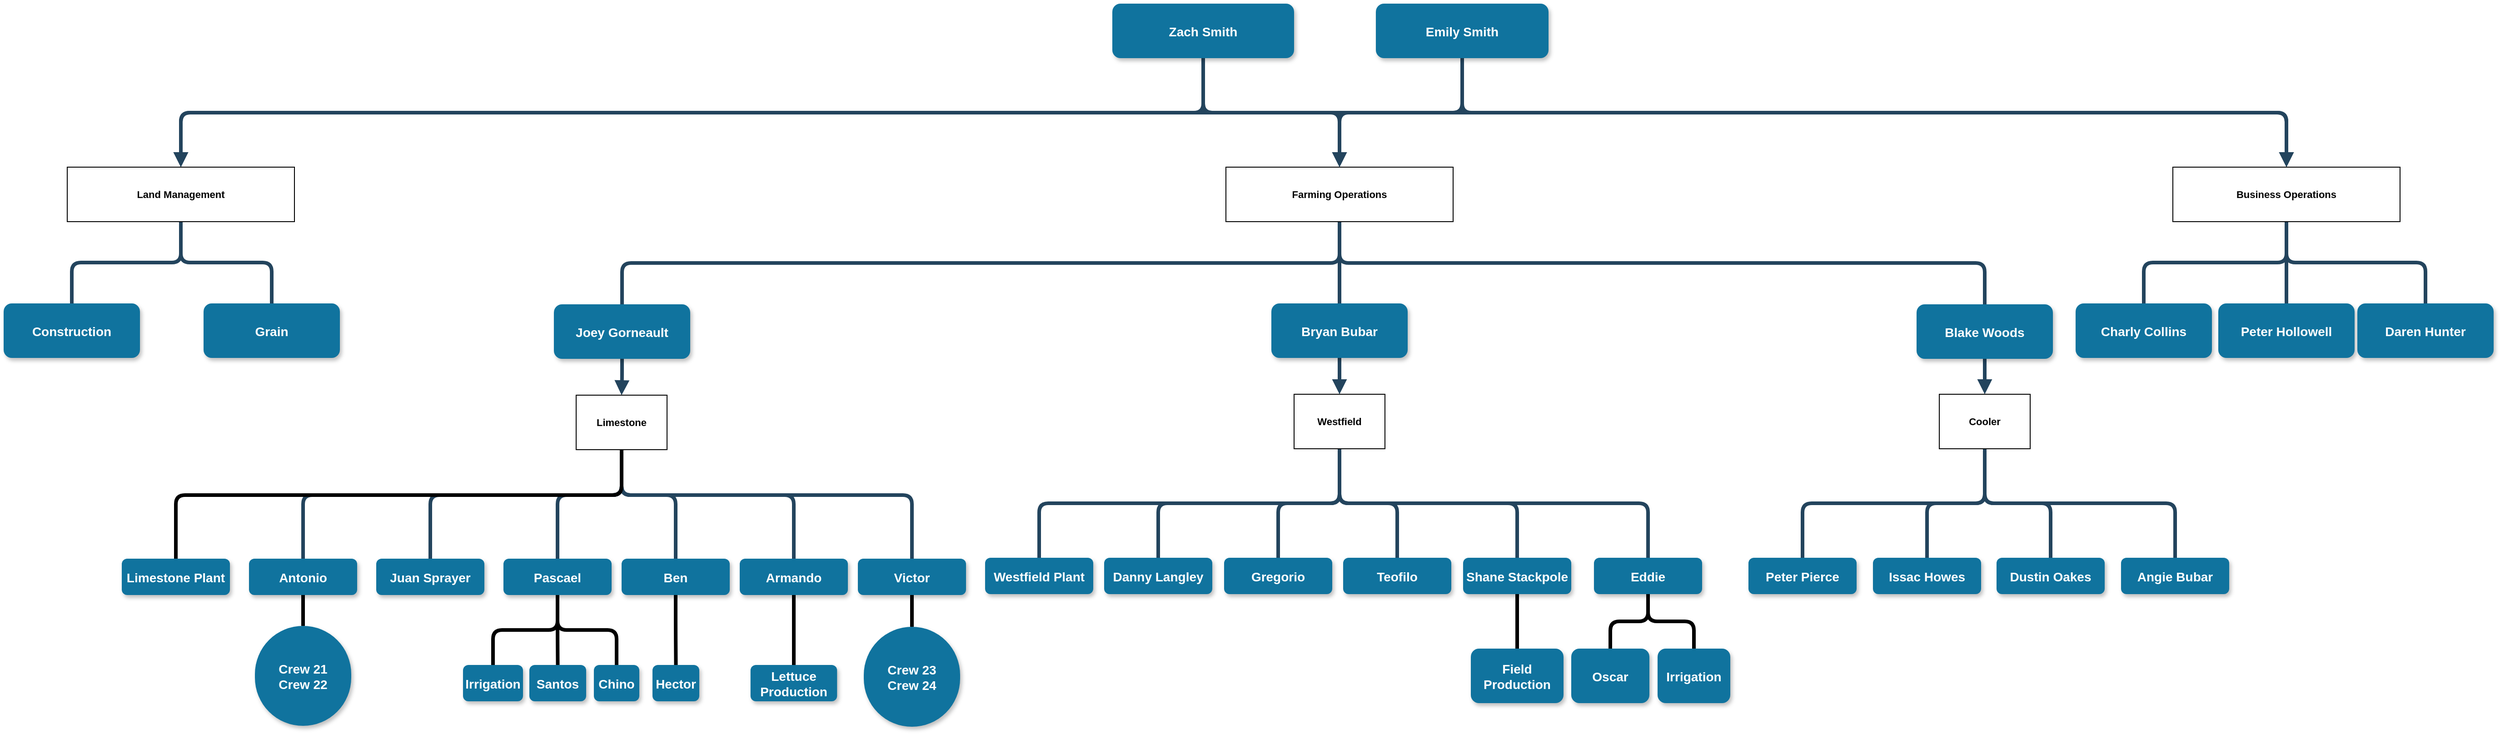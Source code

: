<mxfile version="26.0.15">
  <diagram name="Page-1" id="97916047-d0de-89f5-080d-49f4d83e522f">
    <mxGraphModel dx="3224.5" dy="967" grid="1" gridSize="10" guides="1" tooltips="1" connect="1" arrows="1" fold="1" page="1" pageScale="1.5" pageWidth="1169" pageHeight="827" background="none" math="0" shadow="0">
      <root>
        <mxCell id="0" />
        <mxCell id="1" parent="0" />
        <mxCell id="kjqUYPn-NtSr5DM89MB0-171" style="edgeStyle=elbowEdgeStyle;shape=connector;rounded=1;orthogonalLoop=1;jettySize=auto;elbow=vertical;html=1;exitX=0.5;exitY=1;exitDx=0;exitDy=0;strokeColor=#23445D;strokeWidth=4;align=center;verticalAlign=middle;fontFamily=Helvetica;fontSize=11;fontColor=default;fontStyle=1;labelBackgroundColor=default;endArrow=block;endFill=1;" parent="1" source="4" target="kjqUYPn-NtSr5DM89MB0-170" edge="1">
          <mxGeometry relative="1" as="geometry" />
        </mxCell>
        <mxCell id="4" value="Joey Gorneault" style="rounded=1;fillColor=#10739E;strokeColor=none;shadow=1;gradientColor=none;fontStyle=1;fontColor=#FFFFFF;fontSize=14;" parent="1" vertex="1">
          <mxGeometry x="-774.5" y="431" width="150" height="60" as="geometry" />
        </mxCell>
        <mxCell id="kjqUYPn-NtSr5DM89MB0-139" style="edgeStyle=elbowEdgeStyle;shape=connector;rounded=1;orthogonalLoop=1;jettySize=auto;elbow=vertical;html=1;entryX=0.5;entryY=0;entryDx=0;entryDy=0;strokeColor=#23445D;strokeWidth=4;align=center;verticalAlign=middle;fontFamily=Helvetica;fontSize=11;fontColor=default;fontStyle=1;labelBackgroundColor=default;endArrow=none;endFill=1;exitX=0.5;exitY=1;exitDx=0;exitDy=0;startFill=0;" parent="1" source="kjqUYPn-NtSr5DM89MB0-147" target="kjqUYPn-NtSr5DM89MB0-138" edge="1">
          <mxGeometry relative="1" as="geometry">
            <Array as="points">
              <mxPoint x="-170" y="650" />
            </Array>
          </mxGeometry>
        </mxCell>
        <mxCell id="kjqUYPn-NtSr5DM89MB0-140" style="edgeStyle=elbowEdgeStyle;shape=connector;rounded=1;orthogonalLoop=1;jettySize=auto;elbow=vertical;html=1;entryX=0.5;entryY=0;entryDx=0;entryDy=0;strokeColor=#23445D;strokeWidth=4;align=center;verticalAlign=middle;fontFamily=Helvetica;fontSize=11;fontColor=default;fontStyle=1;labelBackgroundColor=default;endArrow=none;endFill=1;exitX=0.5;exitY=1;exitDx=0;exitDy=0;startFill=0;" parent="1" source="kjqUYPn-NtSr5DM89MB0-147" target="kjqUYPn-NtSr5DM89MB0-134" edge="1">
          <mxGeometry relative="1" as="geometry">
            <Array as="points">
              <mxPoint x="-80" y="650" />
            </Array>
          </mxGeometry>
        </mxCell>
        <mxCell id="kjqUYPn-NtSr5DM89MB0-142" style="edgeStyle=elbowEdgeStyle;shape=connector;rounded=1;orthogonalLoop=1;jettySize=auto;elbow=vertical;html=1;entryX=0.5;entryY=0;entryDx=0;entryDy=0;strokeColor=#23445D;strokeWidth=4;align=center;verticalAlign=middle;fontFamily=Helvetica;fontSize=11;fontColor=default;fontStyle=1;labelBackgroundColor=default;endArrow=none;endFill=1;exitX=0.5;exitY=1;exitDx=0;exitDy=0;startFill=0;" parent="1" source="kjqUYPn-NtSr5DM89MB0-147" target="kjqUYPn-NtSr5DM89MB0-136" edge="1">
          <mxGeometry relative="1" as="geometry">
            <Array as="points">
              <mxPoint x="150" y="650" />
            </Array>
          </mxGeometry>
        </mxCell>
        <mxCell id="kjqUYPn-NtSr5DM89MB0-143" style="edgeStyle=elbowEdgeStyle;shape=connector;rounded=1;orthogonalLoop=1;jettySize=auto;elbow=vertical;html=1;entryX=0.5;entryY=0;entryDx=0;entryDy=0;strokeColor=#23445D;strokeWidth=4;align=center;verticalAlign=middle;fontFamily=Helvetica;fontSize=11;fontColor=default;fontStyle=1;labelBackgroundColor=default;endArrow=none;endFill=1;exitX=0.5;exitY=1;exitDx=0;exitDy=0;startFill=0;" parent="1" source="kjqUYPn-NtSr5DM89MB0-147" target="kjqUYPn-NtSr5DM89MB0-133" edge="1">
          <mxGeometry relative="1" as="geometry">
            <Array as="points">
              <mxPoint x="250" y="650" />
            </Array>
          </mxGeometry>
        </mxCell>
        <mxCell id="kjqUYPn-NtSr5DM89MB0-144" style="edgeStyle=elbowEdgeStyle;shape=connector;rounded=1;orthogonalLoop=1;jettySize=auto;elbow=vertical;html=1;entryX=0.5;entryY=0;entryDx=0;entryDy=0;strokeColor=#23445D;strokeWidth=4;align=center;verticalAlign=middle;fontFamily=Helvetica;fontSize=11;fontColor=default;fontStyle=1;labelBackgroundColor=default;endArrow=none;endFill=1;exitX=0.5;exitY=1;exitDx=0;exitDy=0;startFill=0;" parent="1" source="kjqUYPn-NtSr5DM89MB0-147" target="kjqUYPn-NtSr5DM89MB0-137" edge="1">
          <mxGeometry relative="1" as="geometry">
            <Array as="points">
              <mxPoint x="340" y="650" />
            </Array>
          </mxGeometry>
        </mxCell>
        <mxCell id="kjqUYPn-NtSr5DM89MB0-146" style="edgeStyle=elbowEdgeStyle;shape=connector;rounded=1;orthogonalLoop=1;jettySize=auto;elbow=vertical;html=1;entryX=0.5;entryY=0;entryDx=0;entryDy=0;strokeColor=#23445D;strokeWidth=4;align=center;verticalAlign=middle;fontFamily=Helvetica;fontSize=11;fontColor=default;fontStyle=1;labelBackgroundColor=default;endArrow=none;endFill=1;exitX=0.5;exitY=1;exitDx=0;exitDy=0;startFill=0;" parent="1" source="kjqUYPn-NtSr5DM89MB0-147" target="kjqUYPn-NtSr5DM89MB0-135" edge="1">
          <mxGeometry relative="1" as="geometry">
            <Array as="points">
              <mxPoint x="40" y="650" />
            </Array>
          </mxGeometry>
        </mxCell>
        <mxCell id="kjqUYPn-NtSr5DM89MB0-149" style="edgeStyle=elbowEdgeStyle;shape=connector;rounded=1;orthogonalLoop=1;jettySize=auto;elbow=vertical;html=1;entryX=0.5;entryY=0;entryDx=0;entryDy=0;strokeColor=#23445D;strokeWidth=4;align=center;verticalAlign=middle;fontFamily=Helvetica;fontSize=11;fontColor=default;fontStyle=1;labelBackgroundColor=default;endArrow=block;endFill=1;" parent="1" source="5" target="kjqUYPn-NtSr5DM89MB0-147" edge="1">
          <mxGeometry relative="1" as="geometry" />
        </mxCell>
        <mxCell id="5" value="Bryan Bubar" style="rounded=1;fillColor=#10739E;strokeColor=none;shadow=1;gradientColor=none;fontStyle=1;fontColor=#FFFFFF;fontSize=14;" parent="1" vertex="1">
          <mxGeometry x="15" y="430" width="150" height="60" as="geometry" />
        </mxCell>
        <mxCell id="kjqUYPn-NtSr5DM89MB0-77" style="edgeStyle=elbowEdgeStyle;shape=connector;rounded=1;orthogonalLoop=1;jettySize=auto;elbow=vertical;html=1;startArrow=none;endArrow=none;strokeColor=#23445D;strokeWidth=4;align=center;verticalAlign=middle;fontFamily=Helvetica;fontSize=11;fontColor=default;fontStyle=1;labelBackgroundColor=default;exitX=0.5;exitY=1;exitDx=0;exitDy=0;" parent="1" source="kjqUYPn-NtSr5DM89MB0-75" target="4" edge="1">
          <mxGeometry relative="1" as="geometry" />
        </mxCell>
        <mxCell id="kjqUYPn-NtSr5DM89MB0-78" style="edgeStyle=elbowEdgeStyle;shape=connector;rounded=1;orthogonalLoop=1;jettySize=auto;elbow=vertical;html=1;startArrow=none;endArrow=none;entryX=0.5;entryY=0;entryDx=0;entryDy=0;strokeColor=#23445D;strokeWidth=4;align=center;verticalAlign=middle;fontFamily=Helvetica;fontSize=11;fontColor=default;fontStyle=1;labelBackgroundColor=default;exitX=0.5;exitY=1;exitDx=0;exitDy=0;" parent="1" source="kjqUYPn-NtSr5DM89MB0-75" target="5" edge="1">
          <mxGeometry relative="1" as="geometry">
            <mxPoint x="220" y="370" as="sourcePoint" />
          </mxGeometry>
        </mxCell>
        <mxCell id="kjqUYPn-NtSr5DM89MB0-174" style="edgeStyle=elbowEdgeStyle;shape=connector;rounded=1;orthogonalLoop=1;jettySize=auto;elbow=vertical;html=1;startArrow=none;endArrow=none;exitX=0.5;exitY=1;exitDx=0;exitDy=0;entryX=0.5;entryY=0;entryDx=0;entryDy=0;strokeColor=#23445D;strokeWidth=4;align=center;verticalAlign=middle;fontFamily=Helvetica;fontSize=11;fontColor=default;fontStyle=1;labelBackgroundColor=default;" parent="1" source="kjqUYPn-NtSr5DM89MB0-75" target="kjqUYPn-NtSr5DM89MB0-106" edge="1">
          <mxGeometry relative="1" as="geometry" />
        </mxCell>
        <mxCell id="kjqUYPn-NtSr5DM89MB0-75" value="Farming Operations" style="whiteSpace=wrap;html=1;align=center;verticalAlign=middle;treeFolding=1;treeMoving=1;newEdgeStyle={&quot;edgeStyle&quot;:&quot;elbowEdgeStyle&quot;,&quot;startArrow&quot;:&quot;none&quot;,&quot;endArrow&quot;:&quot;none&quot;};fontFamily=Helvetica;fontSize=11;fontColor=default;fontStyle=1;labelBackgroundColor=default;" parent="1" vertex="1">
          <mxGeometry x="-35" y="280" width="250" height="60" as="geometry" />
        </mxCell>
        <mxCell id="kjqUYPn-NtSr5DM89MB0-90" style="edgeStyle=elbowEdgeStyle;shape=connector;rounded=1;orthogonalLoop=1;jettySize=auto;elbow=vertical;html=1;entryX=0.5;entryY=0;entryDx=0;entryDy=0;strokeColor=#23445D;strokeWidth=4;align=center;verticalAlign=middle;fontFamily=Helvetica;fontSize=11;fontColor=default;fontStyle=1;labelBackgroundColor=default;endArrow=block;endFill=1;exitX=0.5;exitY=1;exitDx=0;exitDy=0;flowAnimation=0;" parent="1" source="kjqUYPn-NtSr5DM89MB0-87" target="kjqUYPn-NtSr5DM89MB0-75" edge="1">
          <mxGeometry relative="1" as="geometry" />
        </mxCell>
        <mxCell id="kjqUYPn-NtSr5DM89MB0-94" style="edgeStyle=elbowEdgeStyle;shape=connector;rounded=1;orthogonalLoop=1;jettySize=auto;elbow=vertical;html=1;exitX=0.5;exitY=1;exitDx=0;exitDy=0;strokeColor=#23445D;strokeWidth=4;align=center;verticalAlign=middle;fontFamily=Helvetica;fontSize=11;fontColor=default;fontStyle=1;labelBackgroundColor=default;endArrow=block;endFill=1;" parent="1" source="kjqUYPn-NtSr5DM89MB0-87" target="kjqUYPn-NtSr5DM89MB0-91" edge="1">
          <mxGeometry relative="1" as="geometry" />
        </mxCell>
        <mxCell id="kjqUYPn-NtSr5DM89MB0-120" style="edgeStyle=elbowEdgeStyle;shape=connector;rounded=1;orthogonalLoop=1;jettySize=auto;elbow=vertical;html=1;entryX=0.5;entryY=0;entryDx=0;entryDy=0;strokeColor=#23445D;strokeWidth=4;align=center;verticalAlign=middle;fontFamily=Helvetica;fontSize=11;fontColor=default;fontStyle=1;labelBackgroundColor=default;endArrow=block;endFill=1;" parent="1" source="kjqUYPn-NtSr5DM89MB0-87" target="kjqUYPn-NtSr5DM89MB0-117" edge="1">
          <mxGeometry relative="1" as="geometry" />
        </mxCell>
        <mxCell id="kjqUYPn-NtSr5DM89MB0-87" value="Emily Smith" style="rounded=1;fillColor=#10739E;strokeColor=none;shadow=1;gradientColor=none;fontStyle=1;fontColor=#FFFFFF;fontSize=14;" parent="1" vertex="1">
          <mxGeometry x="130" y="100" width="190" height="60" as="geometry" />
        </mxCell>
        <mxCell id="kjqUYPn-NtSr5DM89MB0-89" style="edgeStyle=elbowEdgeStyle;shape=connector;rounded=1;orthogonalLoop=1;jettySize=auto;elbow=vertical;html=1;exitX=0.5;exitY=1;exitDx=0;exitDy=0;strokeColor=#23445D;strokeWidth=4;align=center;verticalAlign=middle;fontFamily=Helvetica;fontSize=11;fontColor=default;fontStyle=1;labelBackgroundColor=default;endArrow=block;endFill=1;" parent="1" source="kjqUYPn-NtSr5DM89MB0-88" target="kjqUYPn-NtSr5DM89MB0-75" edge="1">
          <mxGeometry relative="1" as="geometry" />
        </mxCell>
        <mxCell id="kjqUYPn-NtSr5DM89MB0-93" style="edgeStyle=elbowEdgeStyle;shape=connector;rounded=1;orthogonalLoop=1;jettySize=auto;elbow=vertical;html=1;exitX=0.5;exitY=1;exitDx=0;exitDy=0;strokeColor=#23445D;strokeWidth=4;align=center;verticalAlign=middle;fontFamily=Helvetica;fontSize=11;fontColor=default;fontStyle=1;labelBackgroundColor=default;endArrow=block;endFill=1;" parent="1" source="kjqUYPn-NtSr5DM89MB0-88" target="kjqUYPn-NtSr5DM89MB0-91" edge="1">
          <mxGeometry relative="1" as="geometry" />
        </mxCell>
        <mxCell id="kjqUYPn-NtSr5DM89MB0-118" style="edgeStyle=elbowEdgeStyle;shape=connector;rounded=1;orthogonalLoop=1;jettySize=auto;elbow=vertical;html=1;strokeColor=#23445D;strokeWidth=4;align=center;verticalAlign=middle;fontFamily=Helvetica;fontSize=11;fontColor=default;fontStyle=1;labelBackgroundColor=default;endArrow=block;endFill=1;" parent="1" source="kjqUYPn-NtSr5DM89MB0-88" target="kjqUYPn-NtSr5DM89MB0-117" edge="1">
          <mxGeometry relative="1" as="geometry" />
        </mxCell>
        <mxCell id="kjqUYPn-NtSr5DM89MB0-88" value="Zach Smith" style="rounded=1;fillColor=#10739E;strokeColor=none;shadow=1;gradientColor=none;fontStyle=1;fontColor=#FFFFFF;fontSize=14;" parent="1" vertex="1">
          <mxGeometry x="-160" y="100" width="200" height="60" as="geometry" />
        </mxCell>
        <mxCell id="kjqUYPn-NtSr5DM89MB0-175" style="edgeStyle=elbowEdgeStyle;shape=connector;rounded=1;orthogonalLoop=1;jettySize=auto;elbow=vertical;html=1;exitX=0.5;exitY=1;exitDx=0;exitDy=0;entryX=0.5;entryY=0;entryDx=0;entryDy=0;strokeColor=#23445D;strokeWidth=4;align=center;verticalAlign=middle;fontFamily=Helvetica;fontSize=11;fontColor=default;fontStyle=1;labelBackgroundColor=default;endArrow=block;endFill=1;" parent="1" source="kjqUYPn-NtSr5DM89MB0-106" target="kjqUYPn-NtSr5DM89MB0-110" edge="1">
          <mxGeometry relative="1" as="geometry" />
        </mxCell>
        <mxCell id="kjqUYPn-NtSr5DM89MB0-106" value="Blake Woods" style="rounded=1;fillColor=#10739E;strokeColor=none;shadow=1;gradientColor=none;fontStyle=1;fontColor=#FFFFFF;fontSize=14;" parent="1" vertex="1">
          <mxGeometry x="725" y="431" width="150" height="60" as="geometry" />
        </mxCell>
        <mxCell id="kjqUYPn-NtSr5DM89MB0-176" style="edgeStyle=elbowEdgeStyle;shape=connector;rounded=1;orthogonalLoop=1;jettySize=auto;elbow=vertical;html=1;startArrow=none;endArrow=none;entryX=0.5;entryY=0;entryDx=0;entryDy=0;strokeColor=#23445D;strokeWidth=4;align=center;verticalAlign=middle;fontFamily=Helvetica;fontSize=11;fontColor=default;fontStyle=1;labelBackgroundColor=default;" parent="1" source="kjqUYPn-NtSr5DM89MB0-110" target="kjqUYPn-NtSr5DM89MB0-125" edge="1">
          <mxGeometry relative="1" as="geometry" />
        </mxCell>
        <mxCell id="kjqUYPn-NtSr5DM89MB0-177" style="edgeStyle=elbowEdgeStyle;shape=connector;rounded=1;orthogonalLoop=1;jettySize=auto;elbow=vertical;html=1;startArrow=none;endArrow=none;entryX=0.5;entryY=0;entryDx=0;entryDy=0;strokeColor=#23445D;strokeWidth=4;align=center;verticalAlign=middle;fontFamily=Helvetica;fontSize=11;fontColor=default;fontStyle=1;labelBackgroundColor=default;" parent="1" source="kjqUYPn-NtSr5DM89MB0-110" target="kjqUYPn-NtSr5DM89MB0-126" edge="1">
          <mxGeometry relative="1" as="geometry" />
        </mxCell>
        <mxCell id="kjqUYPn-NtSr5DM89MB0-178" style="edgeStyle=elbowEdgeStyle;shape=connector;rounded=1;orthogonalLoop=1;jettySize=auto;elbow=vertical;html=1;startArrow=none;endArrow=none;entryX=0.5;entryY=0;entryDx=0;entryDy=0;strokeColor=#23445D;strokeWidth=4;align=center;verticalAlign=middle;fontFamily=Helvetica;fontSize=11;fontColor=default;fontStyle=1;labelBackgroundColor=default;" parent="1" source="kjqUYPn-NtSr5DM89MB0-110" target="kjqUYPn-NtSr5DM89MB0-127" edge="1">
          <mxGeometry relative="1" as="geometry" />
        </mxCell>
        <mxCell id="kjqUYPn-NtSr5DM89MB0-179" style="edgeStyle=elbowEdgeStyle;shape=connector;rounded=1;orthogonalLoop=1;jettySize=auto;elbow=vertical;html=1;startArrow=none;endArrow=none;entryX=0.5;entryY=0;entryDx=0;entryDy=0;strokeColor=#23445D;strokeWidth=4;align=center;verticalAlign=middle;fontFamily=Helvetica;fontSize=11;fontColor=default;fontStyle=1;labelBackgroundColor=default;" parent="1" source="kjqUYPn-NtSr5DM89MB0-110" target="kjqUYPn-NtSr5DM89MB0-124" edge="1">
          <mxGeometry relative="1" as="geometry" />
        </mxCell>
        <mxCell id="kjqUYPn-NtSr5DM89MB0-110" value="Cooler" style="whiteSpace=wrap;html=1;align=center;verticalAlign=middle;treeFolding=1;treeMoving=1;newEdgeStyle={&quot;edgeStyle&quot;:&quot;elbowEdgeStyle&quot;,&quot;startArrow&quot;:&quot;none&quot;,&quot;endArrow&quot;:&quot;none&quot;};fontFamily=Helvetica;fontSize=11;fontColor=default;fontStyle=1;labelBackgroundColor=default;" parent="1" vertex="1">
          <mxGeometry x="750" y="530" width="100" height="60" as="geometry" />
        </mxCell>
        <mxCell id="kjqUYPn-NtSr5DM89MB0-113" value="Charly Collins" style="rounded=1;fillColor=#10739E;strokeColor=none;shadow=1;gradientColor=none;fontStyle=1;fontColor=#FFFFFF;fontSize=14;" parent="1" vertex="1">
          <mxGeometry x="900" y="430" width="150" height="60" as="geometry" />
        </mxCell>
        <mxCell id="kjqUYPn-NtSr5DM89MB0-114" value="Peter Hollowell" style="rounded=1;fillColor=#10739E;strokeColor=none;shadow=1;gradientColor=none;fontStyle=1;fontColor=#FFFFFF;fontSize=14;" parent="1" vertex="1">
          <mxGeometry x="1057" y="430" width="150" height="60" as="geometry" />
        </mxCell>
        <mxCell id="kjqUYPn-NtSr5DM89MB0-115" style="edgeStyle=elbowEdgeStyle;shape=connector;rounded=1;orthogonalLoop=1;jettySize=auto;elbow=vertical;html=1;startArrow=none;endArrow=none;strokeColor=#23445D;strokeWidth=4;align=center;verticalAlign=middle;fontFamily=Helvetica;fontSize=11;fontColor=default;fontStyle=1;labelBackgroundColor=default;exitX=0.5;exitY=1;exitDx=0;exitDy=0;" parent="1" source="kjqUYPn-NtSr5DM89MB0-117" target="kjqUYPn-NtSr5DM89MB0-113" edge="1">
          <mxGeometry relative="1" as="geometry" />
        </mxCell>
        <mxCell id="kjqUYPn-NtSr5DM89MB0-116" style="edgeStyle=elbowEdgeStyle;shape=connector;rounded=1;orthogonalLoop=1;jettySize=auto;elbow=vertical;html=1;startArrow=none;endArrow=none;entryX=0.5;entryY=0;entryDx=0;entryDy=0;strokeColor=#23445D;strokeWidth=4;align=center;verticalAlign=middle;fontFamily=Helvetica;fontSize=11;fontColor=default;fontStyle=1;labelBackgroundColor=default;exitX=0.5;exitY=1;exitDx=0;exitDy=0;" parent="1" source="kjqUYPn-NtSr5DM89MB0-117" target="kjqUYPn-NtSr5DM89MB0-114" edge="1">
          <mxGeometry relative="1" as="geometry">
            <mxPoint x="1152" y="370" as="sourcePoint" />
          </mxGeometry>
        </mxCell>
        <mxCell id="kjqUYPn-NtSr5DM89MB0-123" style="edgeStyle=elbowEdgeStyle;shape=connector;rounded=1;orthogonalLoop=1;jettySize=auto;elbow=vertical;html=1;startArrow=none;endArrow=none;exitX=0.5;exitY=1;exitDx=0;exitDy=0;entryX=0.5;entryY=0;entryDx=0;entryDy=0;strokeColor=#23445D;strokeWidth=4;align=center;verticalAlign=middle;fontFamily=Helvetica;fontSize=11;fontColor=default;fontStyle=1;labelBackgroundColor=default;" parent="1" source="kjqUYPn-NtSr5DM89MB0-117" target="kjqUYPn-NtSr5DM89MB0-122" edge="1">
          <mxGeometry relative="1" as="geometry" />
        </mxCell>
        <mxCell id="kjqUYPn-NtSr5DM89MB0-117" value="Business Operations" style="whiteSpace=wrap;html=1;align=center;verticalAlign=middle;treeFolding=1;treeMoving=1;newEdgeStyle={&quot;edgeStyle&quot;:&quot;elbowEdgeStyle&quot;,&quot;startArrow&quot;:&quot;none&quot;,&quot;endArrow&quot;:&quot;none&quot;};fontFamily=Helvetica;fontSize=11;fontColor=default;fontStyle=1;labelBackgroundColor=default;" parent="1" vertex="1">
          <mxGeometry x="1007" y="280" width="250" height="60" as="geometry" />
        </mxCell>
        <mxCell id="kjqUYPn-NtSr5DM89MB0-122" value="Daren Hunter" style="rounded=1;fillColor=#10739E;strokeColor=none;shadow=1;gradientColor=none;fontStyle=1;fontColor=#FFFFFF;fontSize=14;" parent="1" vertex="1">
          <mxGeometry x="1210" y="430" width="150" height="60" as="geometry" />
        </mxCell>
        <mxCell id="kjqUYPn-NtSr5DM89MB0-124" value="Angie Bubar" style="rounded=1;fillColor=#10739E;strokeColor=none;shadow=1;gradientColor=none;fontStyle=1;fontColor=#FFFFFF;fontSize=14;" parent="1" vertex="1">
          <mxGeometry x="950" y="710" width="119" height="40" as="geometry" />
        </mxCell>
        <mxCell id="kjqUYPn-NtSr5DM89MB0-125" value="Peter Pierce" style="rounded=1;fillColor=#10739E;strokeColor=none;shadow=1;gradientColor=none;fontStyle=1;fontColor=#FFFFFF;fontSize=14;" parent="1" vertex="1">
          <mxGeometry x="540" y="710" width="119" height="40" as="geometry" />
        </mxCell>
        <mxCell id="kjqUYPn-NtSr5DM89MB0-126" value="Issac Howes" style="rounded=1;fillColor=#10739E;strokeColor=none;shadow=1;gradientColor=none;fontStyle=1;fontColor=#FFFFFF;fontSize=14;" parent="1" vertex="1">
          <mxGeometry x="677" y="710" width="119" height="40" as="geometry" />
        </mxCell>
        <mxCell id="kjqUYPn-NtSr5DM89MB0-127" value="Dustin Oakes" style="rounded=1;fillColor=#10739E;strokeColor=none;shadow=1;gradientColor=none;fontStyle=1;fontColor=#FFFFFF;fontSize=14;" parent="1" vertex="1">
          <mxGeometry x="813" y="710" width="119" height="40" as="geometry" />
        </mxCell>
        <mxCell id="kjqUYPn-NtSr5DM89MB0-132" value="" style="group" parent="1" vertex="1" connectable="0">
          <mxGeometry x="-1380" y="280" width="420" height="210" as="geometry" />
        </mxCell>
        <mxCell id="kjqUYPn-NtSr5DM89MB0-97" style="edgeStyle=elbowEdgeStyle;shape=connector;rounded=1;orthogonalLoop=1;jettySize=auto;elbow=vertical;html=1;startArrow=none;endArrow=none;entryX=0.5;entryY=0;entryDx=0;entryDy=0;strokeColor=#23445D;strokeWidth=4;align=center;verticalAlign=middle;fontFamily=Helvetica;fontSize=11;fontColor=default;fontStyle=1;labelBackgroundColor=default;" parent="kjqUYPn-NtSr5DM89MB0-132" source="kjqUYPn-NtSr5DM89MB0-91" target="kjqUYPn-NtSr5DM89MB0-95" edge="1">
          <mxGeometry relative="1" as="geometry" />
        </mxCell>
        <mxCell id="kjqUYPn-NtSr5DM89MB0-98" style="edgeStyle=elbowEdgeStyle;shape=connector;rounded=1;orthogonalLoop=1;jettySize=auto;elbow=vertical;html=1;startArrow=none;endArrow=none;exitX=0.5;exitY=1;exitDx=0;exitDy=0;entryX=0.5;entryY=0;entryDx=0;entryDy=0;strokeColor=#23445D;strokeWidth=4;align=center;verticalAlign=middle;fontFamily=Helvetica;fontSize=11;fontColor=default;fontStyle=1;labelBackgroundColor=default;" parent="kjqUYPn-NtSr5DM89MB0-132" source="kjqUYPn-NtSr5DM89MB0-91" target="kjqUYPn-NtSr5DM89MB0-96" edge="1">
          <mxGeometry relative="1" as="geometry" />
        </mxCell>
        <mxCell id="kjqUYPn-NtSr5DM89MB0-91" value="Land Management" style="whiteSpace=wrap;html=1;align=center;verticalAlign=middle;treeFolding=1;treeMoving=1;newEdgeStyle={&quot;edgeStyle&quot;:&quot;elbowEdgeStyle&quot;,&quot;startArrow&quot;:&quot;none&quot;,&quot;endArrow&quot;:&quot;none&quot;};fontFamily=Helvetica;fontSize=11;fontColor=default;fontStyle=1;labelBackgroundColor=default;" parent="kjqUYPn-NtSr5DM89MB0-132" vertex="1">
          <mxGeometry x="70" width="250" height="60" as="geometry" />
        </mxCell>
        <mxCell id="kjqUYPn-NtSr5DM89MB0-95" value="Construction" style="rounded=1;fillColor=#10739E;strokeColor=none;shadow=1;gradientColor=none;fontStyle=1;fontColor=#FFFFFF;fontSize=14;" parent="kjqUYPn-NtSr5DM89MB0-132" vertex="1">
          <mxGeometry y="150" width="150" height="60" as="geometry" />
        </mxCell>
        <mxCell id="kjqUYPn-NtSr5DM89MB0-96" value="Grain" style="rounded=1;fillColor=#10739E;strokeColor=none;shadow=1;gradientColor=none;fontStyle=1;fontColor=#FFFFFF;fontSize=14;" parent="kjqUYPn-NtSr5DM89MB0-132" vertex="1">
          <mxGeometry x="220" y="150" width="150" height="60" as="geometry" />
        </mxCell>
        <mxCell id="0qARm56Fc1gY_XAVN0_0-32" style="edgeStyle=orthogonalEdgeStyle;shape=connector;curved=0;rounded=1;orthogonalLoop=1;jettySize=auto;html=1;entryX=0.5;entryY=0;entryDx=0;entryDy=0;strokeColor=default;strokeWidth=4;align=center;verticalAlign=middle;fontFamily=Helvetica;fontSize=11;fontColor=default;labelBackgroundColor=default;startFill=0;endArrow=none;" edge="1" parent="1" source="kjqUYPn-NtSr5DM89MB0-133" target="0qARm56Fc1gY_XAVN0_0-31">
          <mxGeometry relative="1" as="geometry" />
        </mxCell>
        <mxCell id="kjqUYPn-NtSr5DM89MB0-133" value="Shane Stackpole" style="rounded=1;fillColor=#10739E;strokeColor=none;shadow=1;gradientColor=none;fontStyle=1;fontColor=#FFFFFF;fontSize=14;" parent="1" vertex="1">
          <mxGeometry x="226" y="710" width="119" height="40" as="geometry" />
        </mxCell>
        <mxCell id="kjqUYPn-NtSr5DM89MB0-134" value="Danny Langley" style="rounded=1;fillColor=#10739E;strokeColor=none;shadow=1;gradientColor=none;fontStyle=1;fontColor=#FFFFFF;fontSize=14;" parent="1" vertex="1">
          <mxGeometry x="-169" y="710" width="119" height="40" as="geometry" />
        </mxCell>
        <mxCell id="kjqUYPn-NtSr5DM89MB0-135" value="Gregorio" style="rounded=1;fillColor=#10739E;strokeColor=none;shadow=1;gradientColor=none;fontStyle=1;fontColor=#FFFFFF;fontSize=14;" parent="1" vertex="1">
          <mxGeometry x="-37" y="710" width="119" height="40" as="geometry" />
        </mxCell>
        <mxCell id="kjqUYPn-NtSr5DM89MB0-136" value="Teofilo" style="rounded=1;fillColor=#10739E;strokeColor=none;shadow=1;gradientColor=none;fontStyle=1;fontColor=#FFFFFF;fontSize=14;" parent="1" vertex="1">
          <mxGeometry x="94" y="710" width="119" height="40" as="geometry" />
        </mxCell>
        <mxCell id="0qARm56Fc1gY_XAVN0_0-36" style="edgeStyle=orthogonalEdgeStyle;shape=connector;curved=0;rounded=1;orthogonalLoop=1;jettySize=auto;html=1;entryX=0.5;entryY=0;entryDx=0;entryDy=0;strokeColor=default;strokeWidth=4;align=center;verticalAlign=middle;fontFamily=Helvetica;fontSize=11;fontColor=default;labelBackgroundColor=default;startFill=0;endArrow=none;" edge="1" parent="1" source="kjqUYPn-NtSr5DM89MB0-137" target="0qARm56Fc1gY_XAVN0_0-33">
          <mxGeometry relative="1" as="geometry" />
        </mxCell>
        <mxCell id="0qARm56Fc1gY_XAVN0_0-38" style="edgeStyle=orthogonalEdgeStyle;shape=connector;curved=0;rounded=1;orthogonalLoop=1;jettySize=auto;html=1;entryX=0.5;entryY=0;entryDx=0;entryDy=0;strokeColor=default;strokeWidth=4;align=center;verticalAlign=middle;fontFamily=Helvetica;fontSize=11;fontColor=default;labelBackgroundColor=default;startFill=0;endArrow=none;" edge="1" parent="1" source="kjqUYPn-NtSr5DM89MB0-137" target="0qARm56Fc1gY_XAVN0_0-35">
          <mxGeometry relative="1" as="geometry" />
        </mxCell>
        <mxCell id="kjqUYPn-NtSr5DM89MB0-137" value="Eddie" style="rounded=1;fillColor=#10739E;strokeColor=none;shadow=1;gradientColor=none;fontStyle=1;fontColor=#FFFFFF;fontSize=14;" parent="1" vertex="1">
          <mxGeometry x="370" y="710" width="119" height="40" as="geometry" />
        </mxCell>
        <mxCell id="kjqUYPn-NtSr5DM89MB0-138" value="Westfield Plant" style="rounded=1;fillColor=#10739E;strokeColor=none;shadow=1;gradientColor=none;fontStyle=1;fontColor=#FFFFFF;fontSize=14;" parent="1" vertex="1">
          <mxGeometry x="-300" y="710" width="119" height="40" as="geometry" />
        </mxCell>
        <mxCell id="kjqUYPn-NtSr5DM89MB0-147" value="Westfield" style="whiteSpace=wrap;html=1;align=center;verticalAlign=middle;treeFolding=1;treeMoving=1;newEdgeStyle={&quot;edgeStyle&quot;:&quot;elbowEdgeStyle&quot;,&quot;startArrow&quot;:&quot;none&quot;,&quot;endArrow&quot;:&quot;none&quot;};fontFamily=Helvetica;fontSize=11;fontColor=default;fontStyle=1;labelBackgroundColor=default;" parent="1" vertex="1">
          <mxGeometry x="40" y="530" width="100" height="60" as="geometry" />
        </mxCell>
        <mxCell id="kjqUYPn-NtSr5DM89MB0-158" style="edgeStyle=elbowEdgeStyle;shape=connector;rounded=1;orthogonalLoop=1;jettySize=auto;elbow=vertical;html=1;entryX=0.5;entryY=0;entryDx=0;entryDy=0;strokeColor=#23445D;strokeWidth=4;align=center;verticalAlign=middle;fontFamily=Helvetica;fontSize=11;fontColor=default;fontStyle=1;labelBackgroundColor=default;endArrow=none;endFill=1;exitX=0.5;exitY=1;exitDx=0;exitDy=0;startFill=0;" parent="1" source="kjqUYPn-NtSr5DM89MB0-170" target="kjqUYPn-NtSr5DM89MB0-169" edge="1">
          <mxGeometry relative="1" as="geometry">
            <Array as="points">
              <mxPoint x="-650" y="641" />
            </Array>
          </mxGeometry>
        </mxCell>
        <mxCell id="kjqUYPn-NtSr5DM89MB0-159" style="edgeStyle=elbowEdgeStyle;shape=connector;rounded=1;orthogonalLoop=1;jettySize=auto;elbow=vertical;html=1;entryX=0.5;entryY=0;entryDx=0;entryDy=0;strokeColor=#23445D;strokeWidth=4;align=center;verticalAlign=middle;fontFamily=Helvetica;fontSize=11;fontColor=default;fontStyle=1;labelBackgroundColor=default;endArrow=none;endFill=1;exitX=0.5;exitY=1;exitDx=0;exitDy=0;startFill=0;" parent="1" source="kjqUYPn-NtSr5DM89MB0-170" target="kjqUYPn-NtSr5DM89MB0-165" edge="1">
          <mxGeometry relative="1" as="geometry">
            <Array as="points">
              <mxPoint x="-900" y="641" />
            </Array>
          </mxGeometry>
        </mxCell>
        <mxCell id="kjqUYPn-NtSr5DM89MB0-160" style="edgeStyle=elbowEdgeStyle;shape=connector;rounded=1;orthogonalLoop=1;jettySize=auto;elbow=vertical;html=1;entryX=0.5;entryY=0;entryDx=0;entryDy=0;strokeColor=#23445D;strokeWidth=4;align=center;verticalAlign=middle;fontFamily=Helvetica;fontSize=11;fontColor=default;fontStyle=1;labelBackgroundColor=default;endArrow=none;endFill=1;exitX=0.5;exitY=1;exitDx=0;exitDy=0;startFill=0;" parent="1" source="kjqUYPn-NtSr5DM89MB0-170" target="kjqUYPn-NtSr5DM89MB0-167" edge="1">
          <mxGeometry relative="1" as="geometry">
            <Array as="points">
              <mxPoint x="-690" y="641" />
              <mxPoint x="-184" y="721" />
            </Array>
          </mxGeometry>
        </mxCell>
        <mxCell id="kjqUYPn-NtSr5DM89MB0-161" style="edgeStyle=elbowEdgeStyle;shape=connector;rounded=1;orthogonalLoop=1;jettySize=auto;elbow=vertical;html=1;entryX=0.5;entryY=0;entryDx=0;entryDy=0;strokeColor=#23445D;strokeWidth=4;align=center;verticalAlign=middle;fontFamily=Helvetica;fontSize=11;fontColor=default;fontStyle=1;labelBackgroundColor=default;endArrow=none;endFill=1;exitX=0.5;exitY=1;exitDx=0;exitDy=0;startFill=0;" parent="1" source="kjqUYPn-NtSr5DM89MB0-170" target="kjqUYPn-NtSr5DM89MB0-164" edge="1">
          <mxGeometry relative="1" as="geometry">
            <Array as="points">
              <mxPoint x="-640" y="641" />
              <mxPoint x="-24" y="721" />
            </Array>
          </mxGeometry>
        </mxCell>
        <mxCell id="kjqUYPn-NtSr5DM89MB0-162" style="edgeStyle=elbowEdgeStyle;shape=connector;rounded=1;orthogonalLoop=1;jettySize=auto;elbow=vertical;html=1;entryX=0.5;entryY=0;entryDx=0;entryDy=0;strokeColor=#23445D;strokeWidth=4;align=center;verticalAlign=middle;fontFamily=Helvetica;fontSize=11;fontColor=default;fontStyle=1;labelBackgroundColor=default;endArrow=none;endFill=1;exitX=0.5;exitY=1;exitDx=0;exitDy=0;startFill=0;" parent="1" source="kjqUYPn-NtSr5DM89MB0-170" target="kjqUYPn-NtSr5DM89MB0-168" edge="1">
          <mxGeometry relative="1" as="geometry">
            <Array as="points">
              <mxPoint x="-550" y="641" />
              <mxPoint x="76" y="721" />
            </Array>
          </mxGeometry>
        </mxCell>
        <mxCell id="kjqUYPn-NtSr5DM89MB0-163" style="edgeStyle=elbowEdgeStyle;shape=connector;rounded=1;orthogonalLoop=1;jettySize=auto;elbow=vertical;html=1;entryX=0.5;entryY=0;entryDx=0;entryDy=0;strokeColor=#23445D;strokeWidth=4;align=center;verticalAlign=middle;fontFamily=Helvetica;fontSize=11;fontColor=default;fontStyle=1;labelBackgroundColor=default;endArrow=none;endFill=1;exitX=0.5;exitY=1;exitDx=0;exitDy=0;startFill=0;" parent="1" source="kjqUYPn-NtSr5DM89MB0-170" target="kjqUYPn-NtSr5DM89MB0-166" edge="1">
          <mxGeometry relative="1" as="geometry">
            <Array as="points">
              <mxPoint x="-690" y="641" />
              <mxPoint x="-630" y="701" />
            </Array>
          </mxGeometry>
        </mxCell>
        <mxCell id="0qARm56Fc1gY_XAVN0_0-13" style="edgeStyle=orthogonalEdgeStyle;rounded=1;orthogonalLoop=1;jettySize=auto;html=1;entryX=0.5;entryY=0;entryDx=0;entryDy=0;strokeWidth=4;curved=0;endArrow=none;startFill=0;" edge="1" parent="1" source="kjqUYPn-NtSr5DM89MB0-164" target="0qARm56Fc1gY_XAVN0_0-12">
          <mxGeometry relative="1" as="geometry" />
        </mxCell>
        <mxCell id="kjqUYPn-NtSr5DM89MB0-164" value="Armando" style="rounded=1;fillColor=#10739E;strokeColor=none;shadow=1;gradientColor=none;fontStyle=1;fontColor=#FFFFFF;fontSize=14;" parent="1" vertex="1">
          <mxGeometry x="-570" y="711" width="119" height="40" as="geometry" />
        </mxCell>
        <mxCell id="kjqUYPn-NtSr5DM89MB0-165" value="Juan Sprayer" style="rounded=1;fillColor=#10739E;strokeColor=none;shadow=1;gradientColor=none;fontStyle=1;fontColor=#FFFFFF;fontSize=14;" parent="1" vertex="1">
          <mxGeometry x="-970" y="711" width="119" height="40" as="geometry" />
        </mxCell>
        <mxCell id="0qARm56Fc1gY_XAVN0_0-10" style="edgeStyle=orthogonalEdgeStyle;rounded=1;orthogonalLoop=1;jettySize=auto;html=1;exitX=0.5;exitY=1;exitDx=0;exitDy=0;entryX=0.5;entryY=0;entryDx=0;entryDy=0;strokeWidth=4;curved=0;endArrow=none;startFill=0;" edge="1" parent="1" source="kjqUYPn-NtSr5DM89MB0-166" target="0qARm56Fc1gY_XAVN0_0-6">
          <mxGeometry relative="1" as="geometry" />
        </mxCell>
        <mxCell id="kjqUYPn-NtSr5DM89MB0-166" value="Pascael" style="rounded=1;fillColor=#10739E;strokeColor=none;shadow=1;gradientColor=none;fontStyle=1;fontColor=#FFFFFF;fontSize=14;" parent="1" vertex="1">
          <mxGeometry x="-830" y="711" width="119" height="40" as="geometry" />
        </mxCell>
        <mxCell id="0qARm56Fc1gY_XAVN0_0-16" style="edgeStyle=orthogonalEdgeStyle;shape=connector;curved=0;rounded=1;orthogonalLoop=1;jettySize=auto;html=1;entryX=0.5;entryY=0;entryDx=0;entryDy=0;strokeColor=default;strokeWidth=4;align=center;verticalAlign=middle;fontFamily=Helvetica;fontSize=11;fontColor=default;labelBackgroundColor=default;startFill=0;endArrow=none;" edge="1" parent="1" source="kjqUYPn-NtSr5DM89MB0-167" target="0qARm56Fc1gY_XAVN0_0-15">
          <mxGeometry relative="1" as="geometry" />
        </mxCell>
        <mxCell id="kjqUYPn-NtSr5DM89MB0-167" value="Ben" style="rounded=1;fillColor=#10739E;strokeColor=none;shadow=1;gradientColor=none;fontStyle=1;fontColor=#FFFFFF;fontSize=14;" parent="1" vertex="1">
          <mxGeometry x="-700" y="711" width="119" height="40" as="geometry" />
        </mxCell>
        <mxCell id="0qARm56Fc1gY_XAVN0_0-29" style="edgeStyle=orthogonalEdgeStyle;shape=connector;curved=0;rounded=1;orthogonalLoop=1;jettySize=auto;html=1;entryX=0.5;entryY=0;entryDx=0;entryDy=0;strokeColor=default;strokeWidth=4;align=center;verticalAlign=middle;fontFamily=Helvetica;fontSize=11;fontColor=default;labelBackgroundColor=default;startFill=0;endArrow=none;" edge="1" parent="1" source="kjqUYPn-NtSr5DM89MB0-168" target="0qARm56Fc1gY_XAVN0_0-28">
          <mxGeometry relative="1" as="geometry" />
        </mxCell>
        <mxCell id="kjqUYPn-NtSr5DM89MB0-168" value="Victor" style="rounded=1;fillColor=#10739E;strokeColor=none;shadow=1;gradientColor=none;fontStyle=1;fontColor=#FFFFFF;fontSize=14;" parent="1" vertex="1">
          <mxGeometry x="-440" y="711" width="119" height="40" as="geometry" />
        </mxCell>
        <mxCell id="0qARm56Fc1gY_XAVN0_0-27" style="edgeStyle=orthogonalEdgeStyle;shape=connector;curved=0;rounded=1;orthogonalLoop=1;jettySize=auto;html=1;entryX=0.5;entryY=0;entryDx=0;entryDy=0;strokeColor=default;strokeWidth=4;align=center;verticalAlign=middle;fontFamily=Helvetica;fontSize=11;fontColor=default;labelBackgroundColor=default;startFill=0;endArrow=none;" edge="1" parent="1" source="kjqUYPn-NtSr5DM89MB0-169" target="0qARm56Fc1gY_XAVN0_0-26">
          <mxGeometry relative="1" as="geometry" />
        </mxCell>
        <mxCell id="kjqUYPn-NtSr5DM89MB0-169" value="Antonio" style="rounded=1;fillColor=#10739E;strokeColor=none;shadow=1;gradientColor=none;fontStyle=1;fontColor=#FFFFFF;fontSize=14;" parent="1" vertex="1">
          <mxGeometry x="-1110" y="711" width="119" height="40" as="geometry" />
        </mxCell>
        <mxCell id="kjqUYPn-NtSr5DM89MB0-170" value="Limestone" style="whiteSpace=wrap;html=1;align=center;verticalAlign=middle;treeFolding=1;treeMoving=1;newEdgeStyle={&quot;edgeStyle&quot;:&quot;elbowEdgeStyle&quot;,&quot;startArrow&quot;:&quot;none&quot;,&quot;endArrow&quot;:&quot;none&quot;};fontFamily=Helvetica;fontSize=11;fontColor=default;fontStyle=1;labelBackgroundColor=default;" parent="1" vertex="1">
          <mxGeometry x="-750" y="531" width="100" height="60" as="geometry" />
        </mxCell>
        <mxCell id="0qARm56Fc1gY_XAVN0_0-44" style="edgeStyle=orthogonalEdgeStyle;shape=connector;curved=0;rounded=1;orthogonalLoop=1;jettySize=auto;html=1;entryX=0.5;entryY=1;entryDx=0;entryDy=0;strokeColor=default;strokeWidth=4;align=center;verticalAlign=middle;fontFamily=Helvetica;fontSize=11;fontColor=default;labelBackgroundColor=default;startFill=0;endArrow=none;" edge="1" parent="1" source="0qARm56Fc1gY_XAVN0_0-5" target="kjqUYPn-NtSr5DM89MB0-166">
          <mxGeometry relative="1" as="geometry" />
        </mxCell>
        <mxCell id="0qARm56Fc1gY_XAVN0_0-5" value="Irrigation" style="rounded=1;fillColor=#10739E;strokeColor=none;shadow=1;gradientColor=none;fontStyle=1;fontColor=#FFFFFF;fontSize=14;" vertex="1" parent="1">
          <mxGeometry x="-874.5" y="828" width="66" height="40" as="geometry" />
        </mxCell>
        <mxCell id="0qARm56Fc1gY_XAVN0_0-6" value="Santos" style="rounded=1;fillColor=#10739E;strokeColor=none;shadow=1;gradientColor=none;fontStyle=1;fontColor=#FFFFFF;fontSize=14;" vertex="1" parent="1">
          <mxGeometry x="-801.5" y="828" width="62.5" height="40" as="geometry" />
        </mxCell>
        <mxCell id="0qARm56Fc1gY_XAVN0_0-45" style="edgeStyle=orthogonalEdgeStyle;shape=connector;curved=0;rounded=1;orthogonalLoop=1;jettySize=auto;html=1;entryX=0.5;entryY=1;entryDx=0;entryDy=0;strokeColor=default;strokeWidth=4;align=center;verticalAlign=middle;fontFamily=Helvetica;fontSize=11;fontColor=default;labelBackgroundColor=default;startFill=0;endArrow=none;" edge="1" parent="1" source="0qARm56Fc1gY_XAVN0_0-7" target="kjqUYPn-NtSr5DM89MB0-166">
          <mxGeometry relative="1" as="geometry" />
        </mxCell>
        <mxCell id="0qARm56Fc1gY_XAVN0_0-7" value="Chino" style="rounded=1;fillColor=#10739E;strokeColor=none;shadow=1;gradientColor=none;fontStyle=1;fontColor=#FFFFFF;fontSize=14;" vertex="1" parent="1">
          <mxGeometry x="-730.5" y="828" width="50" height="40" as="geometry" />
        </mxCell>
        <mxCell id="0qARm56Fc1gY_XAVN0_0-12" value="Lettuce&#xa;Production" style="rounded=1;fillColor=#10739E;strokeColor=none;shadow=1;gradientColor=none;fontStyle=1;fontColor=#FFFFFF;fontSize=14;" vertex="1" parent="1">
          <mxGeometry x="-558.12" y="828" width="95.25" height="40" as="geometry" />
        </mxCell>
        <mxCell id="0qARm56Fc1gY_XAVN0_0-15" value="Hector" style="rounded=1;fillColor=#10739E;strokeColor=none;shadow=1;gradientColor=none;fontStyle=1;fontColor=#FFFFFF;fontSize=14;" vertex="1" parent="1">
          <mxGeometry x="-666" y="828" width="51.5" height="40" as="geometry" />
        </mxCell>
        <mxCell id="0qARm56Fc1gY_XAVN0_0-42" style="edgeStyle=orthogonalEdgeStyle;shape=connector;curved=0;rounded=1;orthogonalLoop=1;jettySize=auto;html=1;entryX=0.5;entryY=1;entryDx=0;entryDy=0;strokeColor=default;strokeWidth=4;align=center;verticalAlign=middle;fontFamily=Helvetica;fontSize=11;fontColor=default;labelBackgroundColor=default;startFill=0;endArrow=none;" edge="1" parent="1" source="0qARm56Fc1gY_XAVN0_0-19" target="kjqUYPn-NtSr5DM89MB0-170">
          <mxGeometry relative="1" as="geometry">
            <Array as="points">
              <mxPoint x="-1190" y="641" />
              <mxPoint x="-700" y="641" />
            </Array>
          </mxGeometry>
        </mxCell>
        <mxCell id="0qARm56Fc1gY_XAVN0_0-19" value="Limestone Plant" style="rounded=1;fillColor=#10739E;strokeColor=none;shadow=1;gradientColor=none;fontStyle=1;fontColor=#FFFFFF;fontSize=14;" vertex="1" parent="1">
          <mxGeometry x="-1250" y="711" width="119" height="40" as="geometry" />
        </mxCell>
        <mxCell id="0qARm56Fc1gY_XAVN0_0-26" value="Crew 21&#xa;Crew 22" style="rounded=1;fillColor=#10739E;strokeColor=none;shadow=1;gradientColor=none;fontStyle=1;fontColor=#FFFFFF;fontSize=14;arcSize=50;" vertex="1" parent="1">
          <mxGeometry x="-1103.5" y="785" width="106" height="110" as="geometry" />
        </mxCell>
        <mxCell id="0qARm56Fc1gY_XAVN0_0-28" value="Crew 23&#xa;Crew 24" style="rounded=1;fillColor=#10739E;strokeColor=none;shadow=1;gradientColor=none;fontStyle=1;fontColor=#FFFFFF;fontSize=14;arcSize=50;" vertex="1" parent="1">
          <mxGeometry x="-433.5" y="786" width="106" height="110" as="geometry" />
        </mxCell>
        <mxCell id="0qARm56Fc1gY_XAVN0_0-31" value="Field&#xa;Production" style="rounded=1;fillColor=#10739E;strokeColor=none;shadow=1;gradientColor=none;fontStyle=1;fontColor=#FFFFFF;fontSize=14;" vertex="1" parent="1">
          <mxGeometry x="234.5" y="810" width="102" height="60" as="geometry" />
        </mxCell>
        <mxCell id="0qARm56Fc1gY_XAVN0_0-33" value="Oscar" style="rounded=1;fillColor=#10739E;strokeColor=none;shadow=1;gradientColor=none;fontStyle=1;fontColor=#FFFFFF;fontSize=14;" vertex="1" parent="1">
          <mxGeometry x="345" y="810" width="86" height="60" as="geometry" />
        </mxCell>
        <mxCell id="0qARm56Fc1gY_XAVN0_0-35" value="Irrigation" style="rounded=1;fillColor=#10739E;strokeColor=none;shadow=1;gradientColor=none;fontStyle=1;fontColor=#FFFFFF;fontSize=14;" vertex="1" parent="1">
          <mxGeometry x="440" y="810" width="80" height="60" as="geometry" />
        </mxCell>
      </root>
    </mxGraphModel>
  </diagram>
</mxfile>

